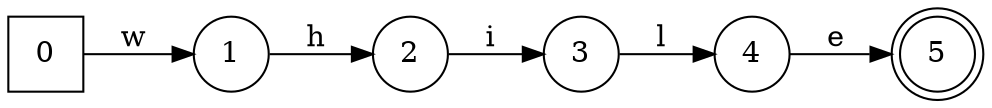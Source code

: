digraph Generadowhile {
rankdir=LR;
0 [ shape=square]
1 [ shape=circle]
2 [ shape=circle]
3 [ shape=circle]
4 [ shape=circle]
5 [ shape=doublecircle]
0->1[label="w "]
1->2[label="h "]
2->3[label="i "]
3->4[label="l "]
4->5[label="e "]
}
